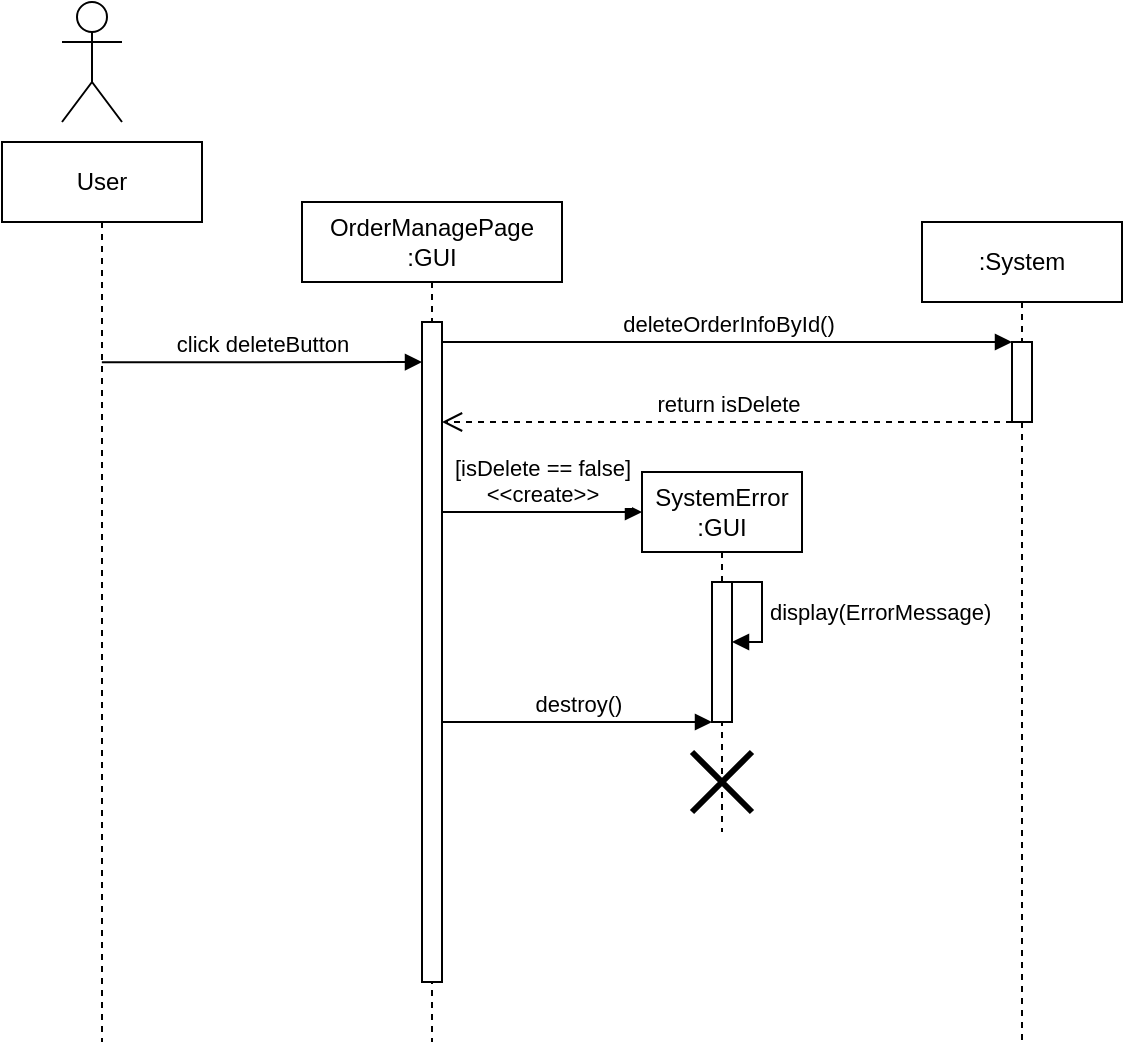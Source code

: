 <mxfile version="21.6.8" type="device">
  <diagram name="第 1 页" id="emwDiHguOkDvyEZR7m6x">
    <mxGraphModel dx="1098" dy="764" grid="1" gridSize="10" guides="1" tooltips="1" connect="1" arrows="1" fold="1" page="1" pageScale="1" pageWidth="827" pageHeight="1169" math="0" shadow="0">
      <root>
        <mxCell id="0" />
        <mxCell id="1" parent="0" />
        <mxCell id="e1Munmov38hd3RdskGYr-1" value="" style="shape=umlActor;verticalLabelPosition=bottom;verticalAlign=top;html=1;" vertex="1" parent="1">
          <mxGeometry x="60" y="40" width="30" height="60" as="geometry" />
        </mxCell>
        <mxCell id="e1Munmov38hd3RdskGYr-2" value="User" style="shape=umlLifeline;perimeter=lifelinePerimeter;whiteSpace=wrap;html=1;container=1;dropTarget=0;collapsible=0;recursiveResize=0;outlineConnect=0;portConstraint=eastwest;newEdgeStyle={&quot;edgeStyle&quot;:&quot;elbowEdgeStyle&quot;,&quot;elbow&quot;:&quot;vertical&quot;,&quot;curved&quot;:0,&quot;rounded&quot;:0};" vertex="1" parent="1">
          <mxGeometry x="30" y="110" width="100" height="450" as="geometry" />
        </mxCell>
        <mxCell id="e1Munmov38hd3RdskGYr-3" value="OrderManagePage&lt;br&gt;:GUI" style="shape=umlLifeline;perimeter=lifelinePerimeter;whiteSpace=wrap;html=1;container=1;dropTarget=0;collapsible=0;recursiveResize=0;outlineConnect=0;portConstraint=eastwest;newEdgeStyle={&quot;edgeStyle&quot;:&quot;elbowEdgeStyle&quot;,&quot;elbow&quot;:&quot;vertical&quot;,&quot;curved&quot;:0,&quot;rounded&quot;:0};" vertex="1" parent="1">
          <mxGeometry x="180" y="140" width="130" height="420" as="geometry" />
        </mxCell>
        <mxCell id="e1Munmov38hd3RdskGYr-4" value="" style="html=1;points=[];perimeter=orthogonalPerimeter;outlineConnect=0;targetShapes=umlLifeline;portConstraint=eastwest;newEdgeStyle={&quot;edgeStyle&quot;:&quot;elbowEdgeStyle&quot;,&quot;elbow&quot;:&quot;vertical&quot;,&quot;curved&quot;:0,&quot;rounded&quot;:0};" vertex="1" parent="e1Munmov38hd3RdskGYr-3">
          <mxGeometry x="60" y="60" width="10" height="330" as="geometry" />
        </mxCell>
        <mxCell id="e1Munmov38hd3RdskGYr-5" value="click deleteButton" style="html=1;verticalAlign=bottom;endArrow=block;edgeStyle=elbowEdgeStyle;elbow=vertical;curved=0;rounded=0;" edge="1" parent="1" target="e1Munmov38hd3RdskGYr-4">
          <mxGeometry width="80" relative="1" as="geometry">
            <mxPoint x="79.929" y="220.136" as="sourcePoint" />
            <mxPoint x="215" y="220.136" as="targetPoint" />
          </mxGeometry>
        </mxCell>
        <mxCell id="e1Munmov38hd3RdskGYr-6" value=":System" style="shape=umlLifeline;perimeter=lifelinePerimeter;whiteSpace=wrap;html=1;container=1;dropTarget=0;collapsible=0;recursiveResize=0;outlineConnect=0;portConstraint=eastwest;newEdgeStyle={&quot;edgeStyle&quot;:&quot;elbowEdgeStyle&quot;,&quot;elbow&quot;:&quot;vertical&quot;,&quot;curved&quot;:0,&quot;rounded&quot;:0};" vertex="1" parent="1">
          <mxGeometry x="490" y="150" width="100" height="410" as="geometry" />
        </mxCell>
        <mxCell id="e1Munmov38hd3RdskGYr-7" value="" style="html=1;points=[];perimeter=orthogonalPerimeter;outlineConnect=0;targetShapes=umlLifeline;portConstraint=eastwest;newEdgeStyle={&quot;edgeStyle&quot;:&quot;elbowEdgeStyle&quot;,&quot;elbow&quot;:&quot;vertical&quot;,&quot;curved&quot;:0,&quot;rounded&quot;:0};" vertex="1" parent="e1Munmov38hd3RdskGYr-6">
          <mxGeometry x="45" y="60" width="10" height="40" as="geometry" />
        </mxCell>
        <mxCell id="e1Munmov38hd3RdskGYr-8" value="deleteOrderInfoById()" style="html=1;verticalAlign=bottom;endArrow=block;edgeStyle=elbowEdgeStyle;elbow=vertical;curved=0;rounded=0;" edge="1" parent="1" source="e1Munmov38hd3RdskGYr-4" target="e1Munmov38hd3RdskGYr-7">
          <mxGeometry width="80" relative="1" as="geometry">
            <mxPoint x="230" y="220" as="sourcePoint" />
            <mxPoint x="435" y="220" as="targetPoint" />
            <Array as="points">
              <mxPoint x="363" y="210" />
            </Array>
          </mxGeometry>
        </mxCell>
        <mxCell id="e1Munmov38hd3RdskGYr-9" value="return isDelete" style="html=1;verticalAlign=bottom;endArrow=open;dashed=1;endSize=8;edgeStyle=elbowEdgeStyle;elbow=vertical;curved=0;rounded=0;" edge="1" parent="1" source="e1Munmov38hd3RdskGYr-7" target="e1Munmov38hd3RdskGYr-4">
          <mxGeometry relative="1" as="geometry">
            <mxPoint x="485" y="250" as="sourcePoint" />
            <mxPoint x="280" y="250" as="targetPoint" />
            <Array as="points">
              <mxPoint x="360" y="250" />
            </Array>
          </mxGeometry>
        </mxCell>
        <mxCell id="e1Munmov38hd3RdskGYr-10" value="SystemError&lt;br&gt;:GUI" style="shape=umlLifeline;perimeter=lifelinePerimeter;whiteSpace=wrap;html=1;container=1;dropTarget=0;collapsible=0;recursiveResize=0;outlineConnect=0;portConstraint=eastwest;newEdgeStyle={&quot;edgeStyle&quot;:&quot;elbowEdgeStyle&quot;,&quot;elbow&quot;:&quot;vertical&quot;,&quot;curved&quot;:0,&quot;rounded&quot;:0};" vertex="1" parent="1">
          <mxGeometry x="350" y="275" width="80" height="180" as="geometry" />
        </mxCell>
        <mxCell id="e1Munmov38hd3RdskGYr-11" value="" style="html=1;points=[];perimeter=orthogonalPerimeter;outlineConnect=0;targetShapes=umlLifeline;portConstraint=eastwest;newEdgeStyle={&quot;edgeStyle&quot;:&quot;elbowEdgeStyle&quot;,&quot;elbow&quot;:&quot;vertical&quot;,&quot;curved&quot;:0,&quot;rounded&quot;:0};" vertex="1" parent="e1Munmov38hd3RdskGYr-10">
          <mxGeometry x="35" y="55" width="10" height="70" as="geometry" />
        </mxCell>
        <mxCell id="e1Munmov38hd3RdskGYr-12" value="" style="shape=umlDestroy;whiteSpace=wrap;html=1;strokeWidth=3;targetShapes=umlLifeline;" vertex="1" parent="e1Munmov38hd3RdskGYr-10">
          <mxGeometry x="25" y="140" width="30" height="30" as="geometry" />
        </mxCell>
        <mxCell id="e1Munmov38hd3RdskGYr-13" value="display(ErrorMessage)" style="html=1;align=left;spacingLeft=2;endArrow=block;rounded=0;edgeStyle=orthogonalEdgeStyle;curved=0;rounded=0;" edge="1" parent="e1Munmov38hd3RdskGYr-10" source="e1Munmov38hd3RdskGYr-11" target="e1Munmov38hd3RdskGYr-11">
          <mxGeometry relative="1" as="geometry">
            <mxPoint x="49" y="55" as="sourcePoint" />
            <Array as="points">
              <mxPoint x="60" y="55" />
              <mxPoint x="60" y="85" />
            </Array>
            <mxPoint x="54" y="85.0" as="targetPoint" />
          </mxGeometry>
        </mxCell>
        <mxCell id="e1Munmov38hd3RdskGYr-14" value="[isDelete == false]&lt;br&gt;&amp;lt;&amp;lt;create&amp;gt;&amp;gt;" style="html=1;verticalAlign=bottom;endArrow=block;edgeStyle=elbowEdgeStyle;elbow=vertical;curved=0;rounded=0;entryX=0;entryY=0.111;entryDx=0;entryDy=0;entryPerimeter=0;" edge="1" parent="1" source="e1Munmov38hd3RdskGYr-4" target="e1Munmov38hd3RdskGYr-10">
          <mxGeometry width="80" relative="1" as="geometry">
            <mxPoint x="230" y="290" as="sourcePoint" />
            <mxPoint x="320" y="295" as="targetPoint" />
          </mxGeometry>
        </mxCell>
        <mxCell id="e1Munmov38hd3RdskGYr-15" value="destroy()" style="html=1;verticalAlign=bottom;endArrow=block;edgeStyle=elbowEdgeStyle;elbow=horizontal;curved=0;rounded=0;" edge="1" parent="1" source="e1Munmov38hd3RdskGYr-4" target="e1Munmov38hd3RdskGYr-11">
          <mxGeometry width="80" relative="1" as="geometry">
            <mxPoint x="240" y="390" as="sourcePoint" />
            <mxPoint x="375" y="390.035" as="targetPoint" />
            <Array as="points">
              <mxPoint x="310" y="400" />
            </Array>
          </mxGeometry>
        </mxCell>
      </root>
    </mxGraphModel>
  </diagram>
</mxfile>
